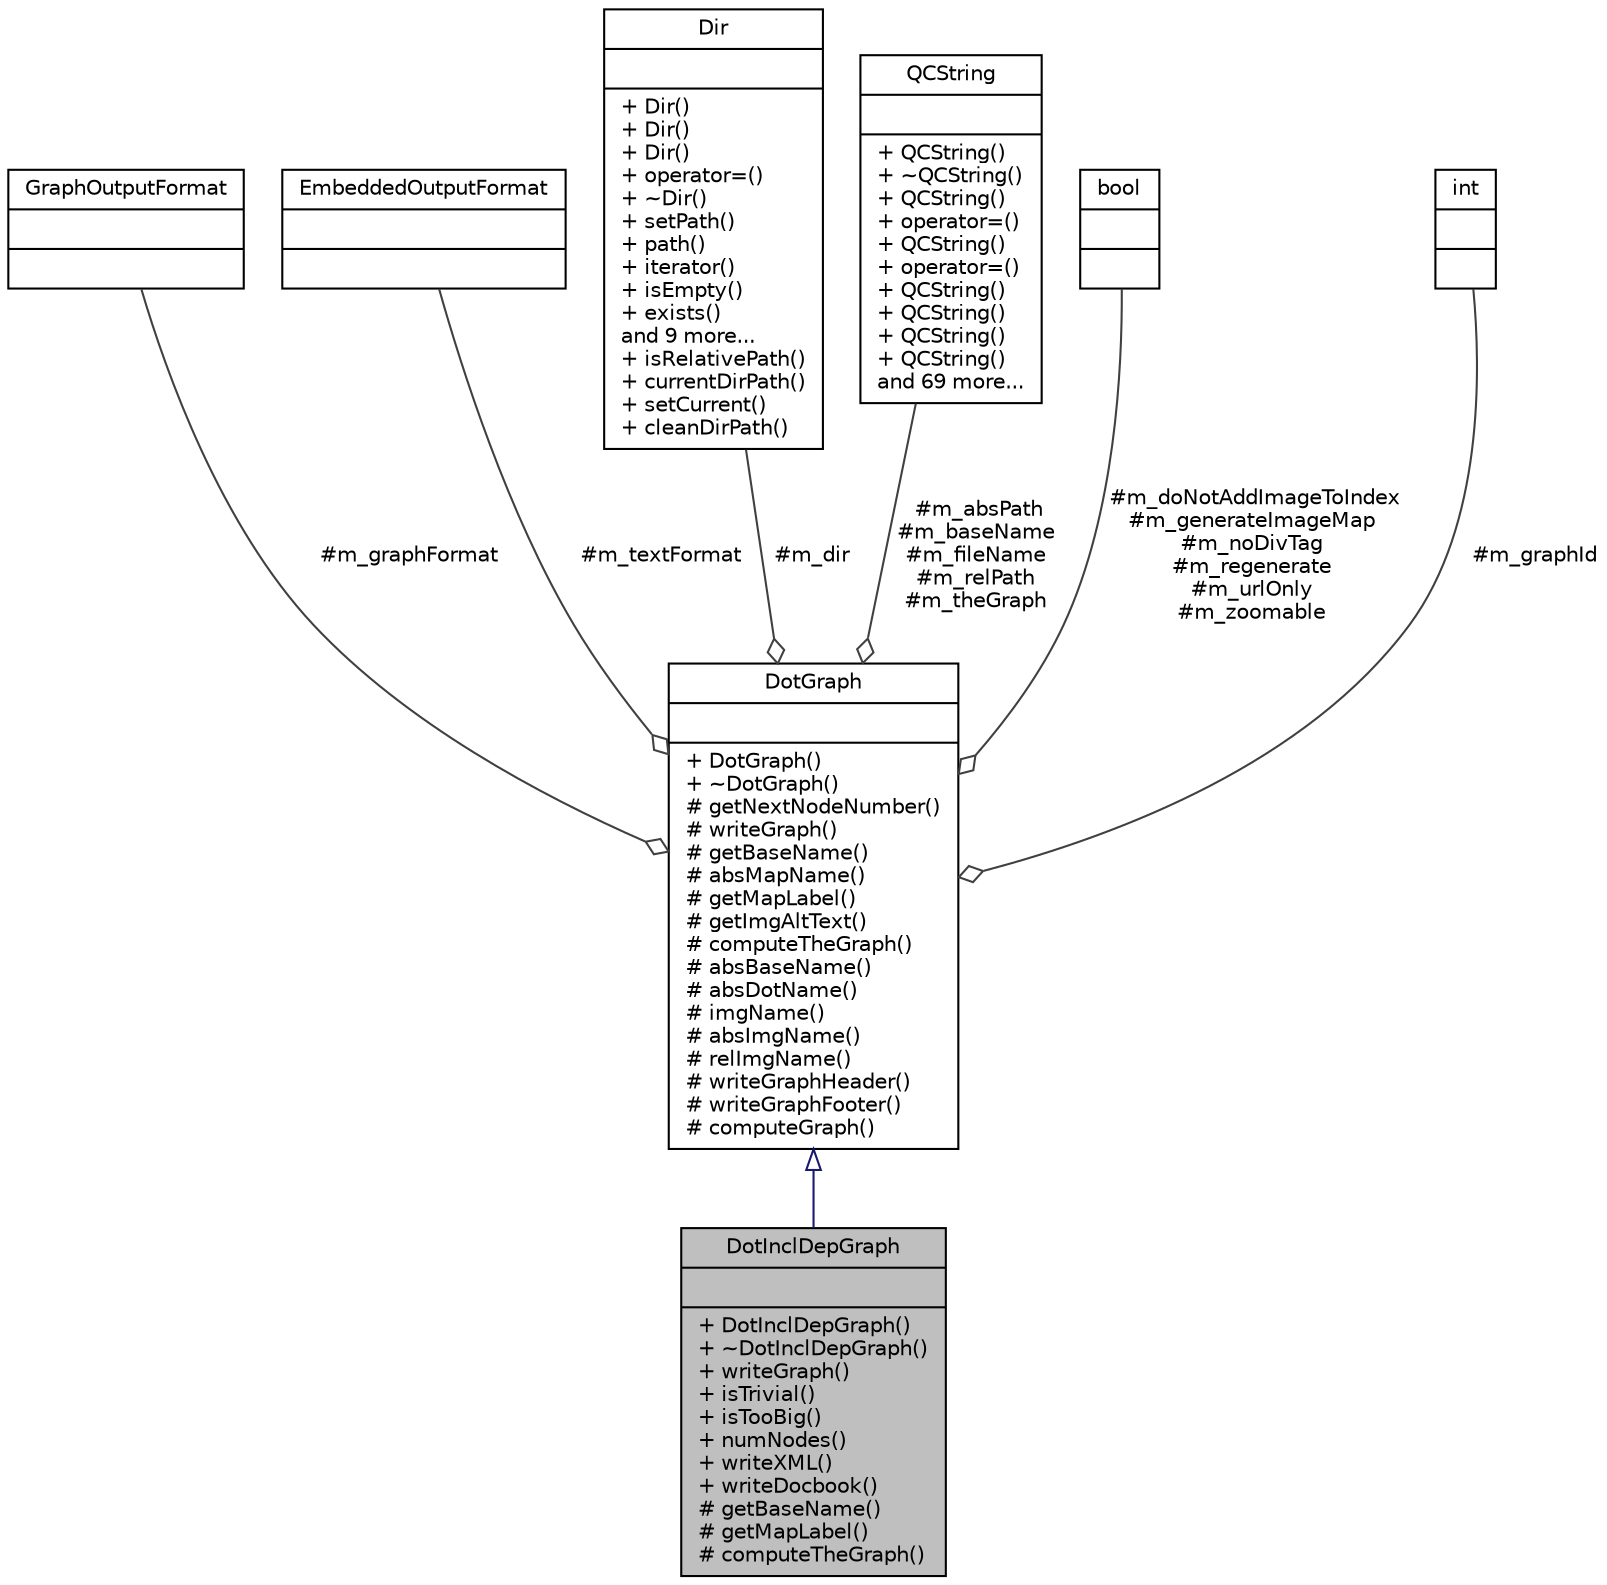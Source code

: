 digraph "DotInclDepGraph"
{
 // LATEX_PDF_SIZE
  edge [fontname="Helvetica",fontsize="10",labelfontname="Helvetica",labelfontsize="10"];
  node [fontname="Helvetica",fontsize="10",shape=record];
  Node1 [label="{DotInclDepGraph\n||+ DotInclDepGraph()\l+ ~DotInclDepGraph()\l+ writeGraph()\l+ isTrivial()\l+ isTooBig()\l+ numNodes()\l+ writeXML()\l+ writeDocbook()\l# getBaseName()\l# getMapLabel()\l# computeTheGraph()\l}",height=0.2,width=0.4,color="black", fillcolor="grey75", style="filled", fontcolor="black",tooltip=" "];
  Node2 -> Node1 [dir="back",color="midnightblue",fontsize="10",style="solid",arrowtail="onormal"];
  Node2 [label="{DotGraph\n||+ DotGraph()\l+ ~DotGraph()\l# getNextNodeNumber()\l# writeGraph()\l# getBaseName()\l# absMapName()\l# getMapLabel()\l# getImgAltText()\l# computeTheGraph()\l# absBaseName()\l# absDotName()\l# imgName()\l# absImgName()\l# relImgName()\l# writeGraphHeader()\l# writeGraphFooter()\l# computeGraph()\l}",height=0.2,width=0.4,color="black", fillcolor="white", style="filled",URL="$classDotGraph.html",tooltip=" "];
  Node3 -> Node2 [color="grey25",fontsize="10",style="solid",label=" #m_graphFormat" ,arrowhead="odiamond"];
  Node3 [label="{GraphOutputFormat\n||}",height=0.2,width=0.4,color="black", fillcolor="white", style="filled",tooltip=" "];
  Node4 -> Node2 [color="grey25",fontsize="10",style="solid",label=" #m_textFormat" ,arrowhead="odiamond"];
  Node4 [label="{EmbeddedOutputFormat\n||}",height=0.2,width=0.4,color="black", fillcolor="white", style="filled",tooltip=" "];
  Node5 -> Node2 [color="grey25",fontsize="10",style="solid",label=" #m_dir" ,arrowhead="odiamond"];
  Node5 [label="{Dir\n||+ Dir()\l+ Dir()\l+ Dir()\l+ operator=()\l+ ~Dir()\l+ setPath()\l+ path()\l+ iterator()\l+ isEmpty()\l+ exists()\land 9 more...\l+ isRelativePath()\l+ currentDirPath()\l+ setCurrent()\l+ cleanDirPath()\l}",height=0.2,width=0.4,color="black", fillcolor="white", style="filled",URL="$classDir.html",tooltip=" "];
  Node6 -> Node2 [color="grey25",fontsize="10",style="solid",label=" #m_absPath\n#m_baseName\n#m_fileName\n#m_relPath\n#m_theGraph" ,arrowhead="odiamond"];
  Node6 [label="{QCString\n||+ QCString()\l+ ~QCString()\l+ QCString()\l+ operator=()\l+ QCString()\l+ operator=()\l+ QCString()\l+ QCString()\l+ QCString()\l+ QCString()\land 69 more...\l}",height=0.2,width=0.4,color="black", fillcolor="white", style="filled",URL="$classQCString.html",tooltip=" "];
  Node7 -> Node2 [color="grey25",fontsize="10",style="solid",label=" #m_doNotAddImageToIndex\n#m_generateImageMap\n#m_noDivTag\n#m_regenerate\n#m_urlOnly\n#m_zoomable" ,arrowhead="odiamond"];
  Node7 [label="{bool\n||}",height=0.2,width=0.4,color="black", fillcolor="white", style="filled",tooltip=" "];
  Node8 -> Node2 [color="grey25",fontsize="10",style="solid",label=" #m_graphId" ,arrowhead="odiamond"];
  Node8 [label="{int\n||}",height=0.2,width=0.4,color="black", fillcolor="white", style="filled",URL="$classint.html",tooltip=" "];
}
